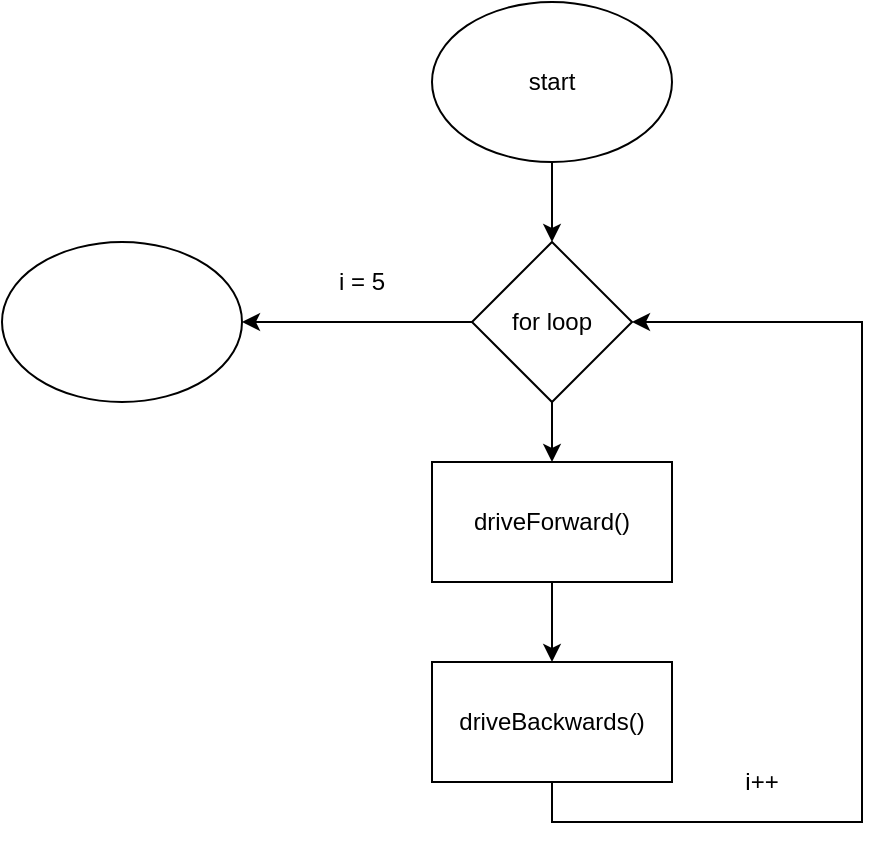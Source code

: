 <mxfile version="13.6.6" type="github">
  <diagram id="YuahZfivbGOBrcSY0SGU" name="Page-1">
    <mxGraphModel dx="1038" dy="580" grid="1" gridSize="10" guides="1" tooltips="1" connect="1" arrows="1" fold="1" page="1" pageScale="1" pageWidth="850" pageHeight="1100" math="0" shadow="0">
      <root>
        <mxCell id="0" />
        <mxCell id="1" parent="0" />
        <mxCell id="0NxykgusLA0ORZlhp-9H-7" style="edgeStyle=orthogonalEdgeStyle;rounded=0;orthogonalLoop=1;jettySize=auto;html=1;exitX=0.5;exitY=1;exitDx=0;exitDy=0;entryX=0.5;entryY=0;entryDx=0;entryDy=0;" edge="1" parent="1" source="0NxykgusLA0ORZlhp-9H-1" target="0NxykgusLA0ORZlhp-9H-2">
          <mxGeometry relative="1" as="geometry" />
        </mxCell>
        <mxCell id="0NxykgusLA0ORZlhp-9H-1" value="start" style="ellipse;whiteSpace=wrap;html=1;" vertex="1" parent="1">
          <mxGeometry x="365" y="90" width="120" height="80" as="geometry" />
        </mxCell>
        <mxCell id="0NxykgusLA0ORZlhp-9H-8" style="edgeStyle=orthogonalEdgeStyle;rounded=0;orthogonalLoop=1;jettySize=auto;html=1;exitX=0.5;exitY=1;exitDx=0;exitDy=0;entryX=0.5;entryY=0;entryDx=0;entryDy=0;" edge="1" parent="1" source="0NxykgusLA0ORZlhp-9H-2" target="0NxykgusLA0ORZlhp-9H-3">
          <mxGeometry relative="1" as="geometry" />
        </mxCell>
        <mxCell id="0NxykgusLA0ORZlhp-9H-14" style="edgeStyle=orthogonalEdgeStyle;rounded=0;orthogonalLoop=1;jettySize=auto;html=1;exitX=0;exitY=0.5;exitDx=0;exitDy=0;entryX=1;entryY=0.5;entryDx=0;entryDy=0;" edge="1" parent="1" source="0NxykgusLA0ORZlhp-9H-2" target="0NxykgusLA0ORZlhp-9H-5">
          <mxGeometry relative="1" as="geometry" />
        </mxCell>
        <mxCell id="0NxykgusLA0ORZlhp-9H-2" value="for loop" style="rhombus;whiteSpace=wrap;html=1;" vertex="1" parent="1">
          <mxGeometry x="385" y="210" width="80" height="80" as="geometry" />
        </mxCell>
        <mxCell id="0NxykgusLA0ORZlhp-9H-9" style="edgeStyle=orthogonalEdgeStyle;rounded=0;orthogonalLoop=1;jettySize=auto;html=1;exitX=0.5;exitY=1;exitDx=0;exitDy=0;entryX=0.5;entryY=0;entryDx=0;entryDy=0;" edge="1" parent="1" source="0NxykgusLA0ORZlhp-9H-3" target="0NxykgusLA0ORZlhp-9H-4">
          <mxGeometry relative="1" as="geometry" />
        </mxCell>
        <mxCell id="0NxykgusLA0ORZlhp-9H-3" value="driveForward()" style="rounded=0;whiteSpace=wrap;html=1;" vertex="1" parent="1">
          <mxGeometry x="365" y="320" width="120" height="60" as="geometry" />
        </mxCell>
        <mxCell id="0NxykgusLA0ORZlhp-9H-13" style="edgeStyle=orthogonalEdgeStyle;rounded=0;orthogonalLoop=1;jettySize=auto;html=1;exitX=0.5;exitY=1;exitDx=0;exitDy=0;entryX=1;entryY=0.5;entryDx=0;entryDy=0;" edge="1" parent="1" source="0NxykgusLA0ORZlhp-9H-4" target="0NxykgusLA0ORZlhp-9H-2">
          <mxGeometry relative="1" as="geometry">
            <mxPoint x="580" y="350" as="targetPoint" />
            <Array as="points">
              <mxPoint x="425" y="500" />
              <mxPoint x="580" y="500" />
              <mxPoint x="580" y="250" />
            </Array>
          </mxGeometry>
        </mxCell>
        <mxCell id="0NxykgusLA0ORZlhp-9H-4" value="driveBackwards()" style="rounded=0;whiteSpace=wrap;html=1;" vertex="1" parent="1">
          <mxGeometry x="365" y="420" width="120" height="60" as="geometry" />
        </mxCell>
        <mxCell id="0NxykgusLA0ORZlhp-9H-5" value="" style="ellipse;whiteSpace=wrap;html=1;" vertex="1" parent="1">
          <mxGeometry x="150" y="210" width="120" height="80" as="geometry" />
        </mxCell>
        <mxCell id="0NxykgusLA0ORZlhp-9H-15" value="i = 5" style="text;html=1;strokeColor=none;fillColor=none;align=center;verticalAlign=middle;whiteSpace=wrap;rounded=0;" vertex="1" parent="1">
          <mxGeometry x="310" y="220" width="40" height="20" as="geometry" />
        </mxCell>
        <mxCell id="0NxykgusLA0ORZlhp-9H-16" value="i++" style="text;html=1;strokeColor=none;fillColor=none;align=center;verticalAlign=middle;whiteSpace=wrap;rounded=0;" vertex="1" parent="1">
          <mxGeometry x="510" y="470" width="40" height="20" as="geometry" />
        </mxCell>
      </root>
    </mxGraphModel>
  </diagram>
</mxfile>
